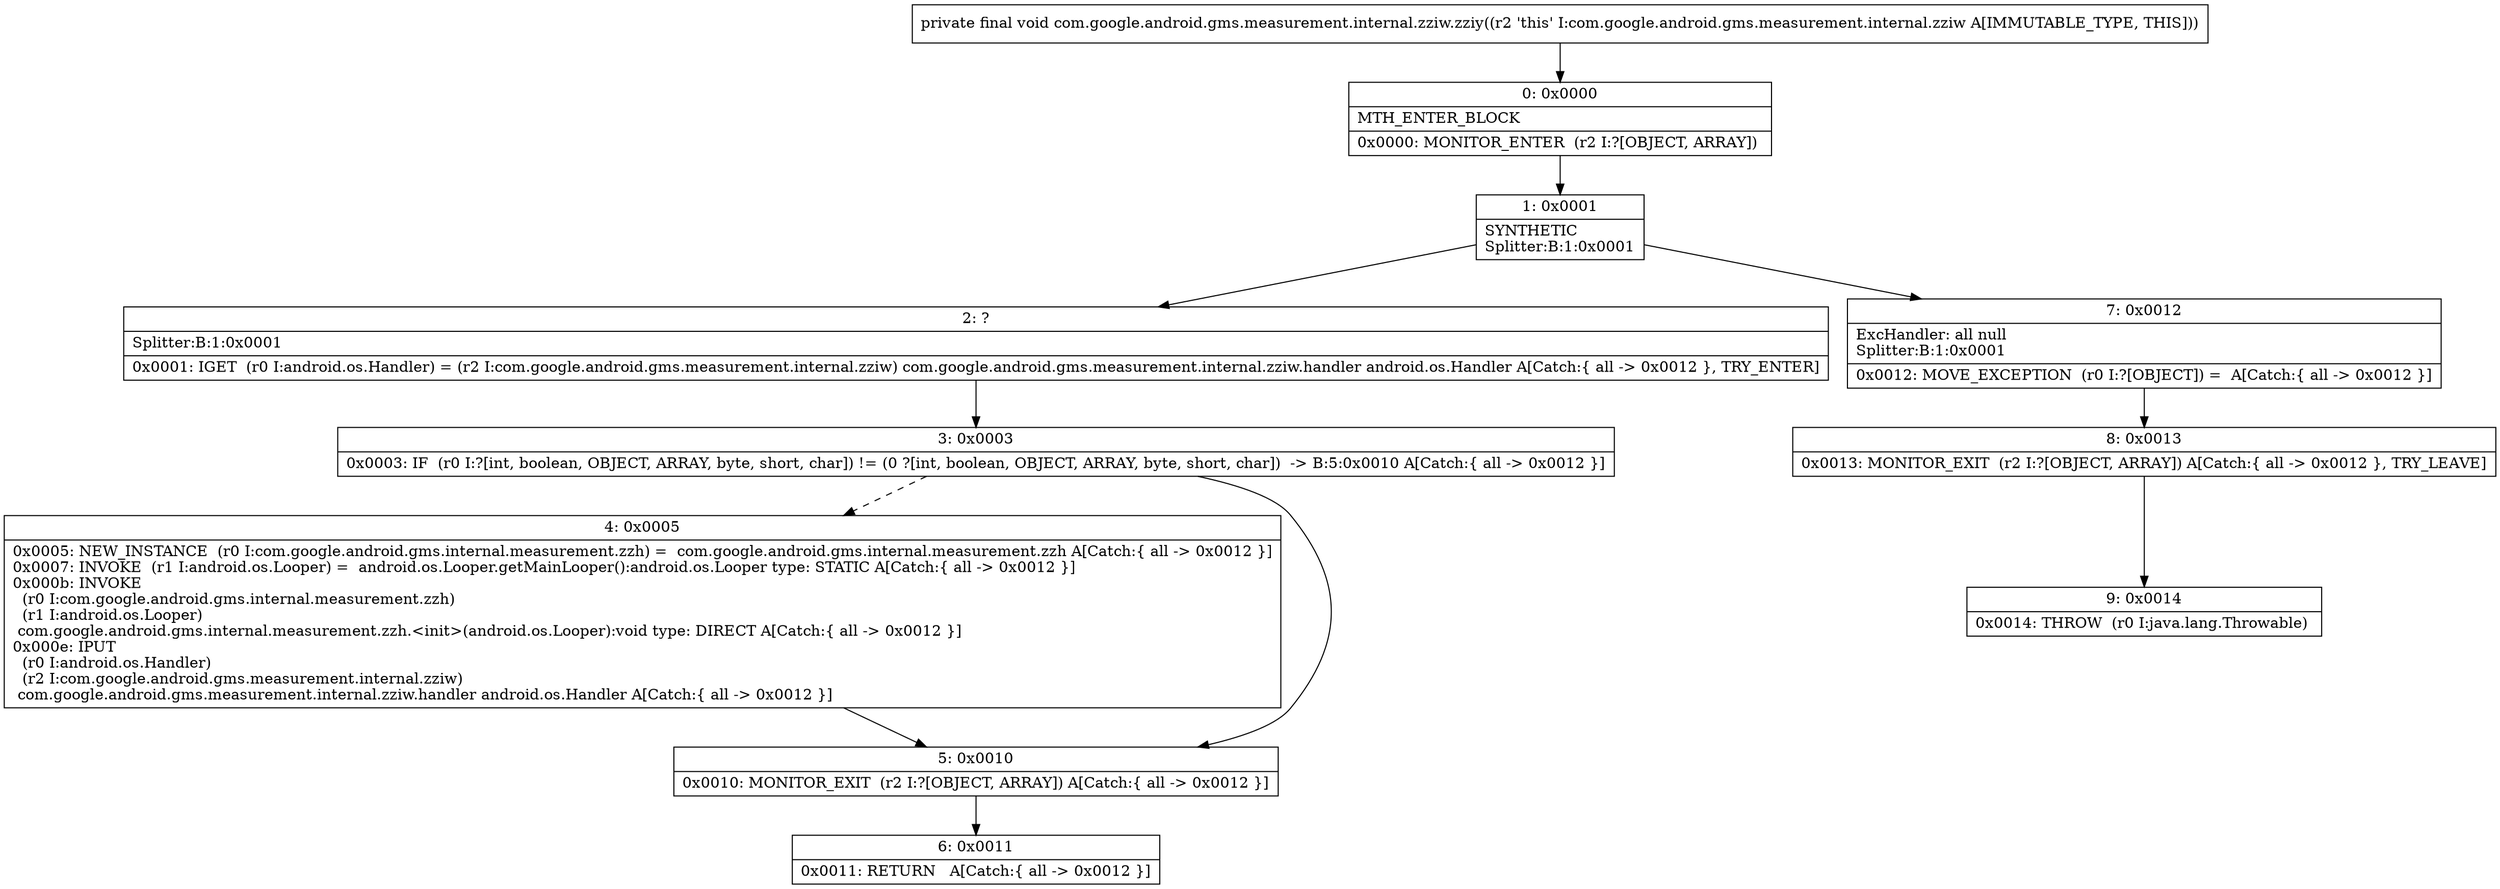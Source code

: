 digraph "CFG forcom.google.android.gms.measurement.internal.zziw.zziy()V" {
Node_0 [shape=record,label="{0\:\ 0x0000|MTH_ENTER_BLOCK\l|0x0000: MONITOR_ENTER  (r2 I:?[OBJECT, ARRAY]) \l}"];
Node_1 [shape=record,label="{1\:\ 0x0001|SYNTHETIC\lSplitter:B:1:0x0001\l}"];
Node_2 [shape=record,label="{2\:\ ?|Splitter:B:1:0x0001\l|0x0001: IGET  (r0 I:android.os.Handler) = (r2 I:com.google.android.gms.measurement.internal.zziw) com.google.android.gms.measurement.internal.zziw.handler android.os.Handler A[Catch:\{ all \-\> 0x0012 \}, TRY_ENTER]\l}"];
Node_3 [shape=record,label="{3\:\ 0x0003|0x0003: IF  (r0 I:?[int, boolean, OBJECT, ARRAY, byte, short, char]) != (0 ?[int, boolean, OBJECT, ARRAY, byte, short, char])  \-\> B:5:0x0010 A[Catch:\{ all \-\> 0x0012 \}]\l}"];
Node_4 [shape=record,label="{4\:\ 0x0005|0x0005: NEW_INSTANCE  (r0 I:com.google.android.gms.internal.measurement.zzh) =  com.google.android.gms.internal.measurement.zzh A[Catch:\{ all \-\> 0x0012 \}]\l0x0007: INVOKE  (r1 I:android.os.Looper) =  android.os.Looper.getMainLooper():android.os.Looper type: STATIC A[Catch:\{ all \-\> 0x0012 \}]\l0x000b: INVOKE  \l  (r0 I:com.google.android.gms.internal.measurement.zzh)\l  (r1 I:android.os.Looper)\l com.google.android.gms.internal.measurement.zzh.\<init\>(android.os.Looper):void type: DIRECT A[Catch:\{ all \-\> 0x0012 \}]\l0x000e: IPUT  \l  (r0 I:android.os.Handler)\l  (r2 I:com.google.android.gms.measurement.internal.zziw)\l com.google.android.gms.measurement.internal.zziw.handler android.os.Handler A[Catch:\{ all \-\> 0x0012 \}]\l}"];
Node_5 [shape=record,label="{5\:\ 0x0010|0x0010: MONITOR_EXIT  (r2 I:?[OBJECT, ARRAY]) A[Catch:\{ all \-\> 0x0012 \}]\l}"];
Node_6 [shape=record,label="{6\:\ 0x0011|0x0011: RETURN   A[Catch:\{ all \-\> 0x0012 \}]\l}"];
Node_7 [shape=record,label="{7\:\ 0x0012|ExcHandler: all null\lSplitter:B:1:0x0001\l|0x0012: MOVE_EXCEPTION  (r0 I:?[OBJECT]) =  A[Catch:\{ all \-\> 0x0012 \}]\l}"];
Node_8 [shape=record,label="{8\:\ 0x0013|0x0013: MONITOR_EXIT  (r2 I:?[OBJECT, ARRAY]) A[Catch:\{ all \-\> 0x0012 \}, TRY_LEAVE]\l}"];
Node_9 [shape=record,label="{9\:\ 0x0014|0x0014: THROW  (r0 I:java.lang.Throwable) \l}"];
MethodNode[shape=record,label="{private final void com.google.android.gms.measurement.internal.zziw.zziy((r2 'this' I:com.google.android.gms.measurement.internal.zziw A[IMMUTABLE_TYPE, THIS])) }"];
MethodNode -> Node_0;
Node_0 -> Node_1;
Node_1 -> Node_2;
Node_1 -> Node_7;
Node_2 -> Node_3;
Node_3 -> Node_4[style=dashed];
Node_3 -> Node_5;
Node_4 -> Node_5;
Node_5 -> Node_6;
Node_7 -> Node_8;
Node_8 -> Node_9;
}

